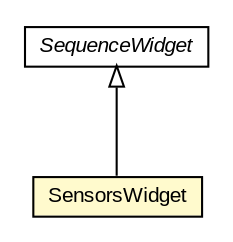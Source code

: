 #!/usr/local/bin/dot
#
# Class diagram 
# Generated by UMLGraph version 5.3 (http://www.umlgraph.org/)
#

digraph G {
	edge [fontname="arial",fontsize=10,labelfontname="arial",labelfontsize=10];
	node [fontname="arial",fontsize=10,shape=plaintext];
	nodesep=0.25;
	ranksep=0.5;
	// context.arch.widget.SequenceWidget
	c106853 [label=<<table title="context.arch.widget.SequenceWidget" border="0" cellborder="1" cellspacing="0" cellpadding="2" port="p" href="../../../widget/SequenceWidget.html">
		<tr><td><table border="0" cellspacing="0" cellpadding="1">
<tr><td align="center" balign="center"><font face="arial italic"> SequenceWidget </font></td></tr>
		</table></td></tr>
		</table>>, fontname="arial", fontcolor="black", fontsize=10.0];
	// context.arch.intelligibility.apps.homeactivity.SensorsWidget
	c107002 [label=<<table title="context.arch.intelligibility.apps.homeactivity.SensorsWidget" border="0" cellborder="1" cellspacing="0" cellpadding="2" port="p" bgcolor="lemonChiffon" href="./SensorsWidget.html">
		<tr><td><table border="0" cellspacing="0" cellpadding="1">
<tr><td align="center" balign="center"> SensorsWidget </td></tr>
		</table></td></tr>
		</table>>, fontname="arial", fontcolor="black", fontsize=10.0];
	//context.arch.intelligibility.apps.homeactivity.SensorsWidget extends context.arch.widget.SequenceWidget
	c106853:p -> c107002:p [dir=back,arrowtail=empty];
}

